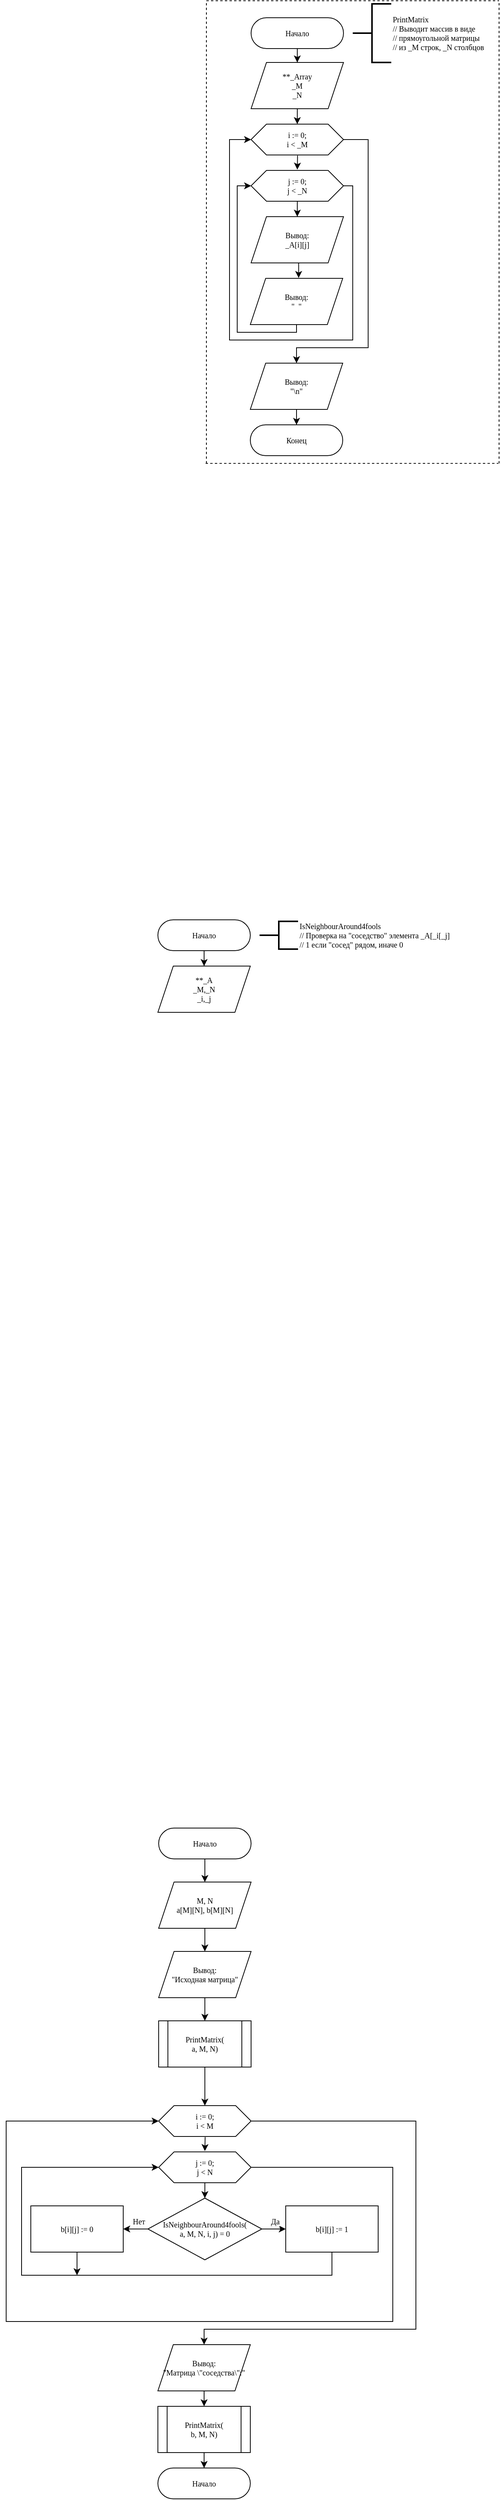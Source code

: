<mxfile version="14.0.1" type="github">
  <diagram id="jJN2-YR1qqHn-e9BybVK" name="Page-1">
    <mxGraphModel dx="1703" dy="35" grid="1" gridSize="10" guides="1" tooltips="1" connect="1" arrows="1" fold="1" page="1" pageScale="1" pageWidth="827" pageHeight="1169" background="none" math="0" shadow="0">
      <root>
        <mxCell id="0" />
        <mxCell id="1" parent="0" />
        <mxCell id="fMAf0AQXnJGZOiMmoHYG-100" style="edgeStyle=orthogonalEdgeStyle;rounded=0;orthogonalLoop=1;jettySize=auto;html=1;entryX=0.5;entryY=0;entryDx=0;entryDy=0;fontFamily=Consolas;fontSize=10;" parent="1" source="fMAf0AQXnJGZOiMmoHYG-79" target="fMAf0AQXnJGZOiMmoHYG-84" edge="1">
          <mxGeometry relative="1" as="geometry" />
        </mxCell>
        <mxCell id="fMAf0AQXnJGZOiMmoHYG-79" value="Начало" style="rounded=1;whiteSpace=wrap;html=1;arcSize=50;fontFamily=Consolas;fontSize=10;" parent="1" vertex="1">
          <mxGeometry x="488" y="1212" width="120" height="40" as="geometry" />
        </mxCell>
        <mxCell id="fMAf0AQXnJGZOiMmoHYG-80" value="&lt;div style=&quot;font-size: 10px;&quot;&gt;i := 0;&lt;/div&gt;&lt;div style=&quot;font-size: 10px;&quot;&gt;i &amp;lt; _M&lt;br style=&quot;font-size: 10px;&quot;&gt;&lt;/div&gt;" style="shape=hexagon;perimeter=hexagonPerimeter2;whiteSpace=wrap;html=1;fixedSize=1;rounded=1;fontFamily=Consolas;arcSize=0;fontSize=10;" parent="1" vertex="1">
          <mxGeometry x="488" y="1350" width="120" height="40" as="geometry" />
        </mxCell>
        <mxCell id="fMAf0AQXnJGZOiMmoHYG-81" style="edgeStyle=orthogonalEdgeStyle;rounded=0;orthogonalLoop=1;jettySize=auto;html=1;entryX=0.5;entryY=-0.026;entryDx=0;entryDy=0;fontFamily=Consolas;fontSize=10;exitX=0.503;exitY=1.019;exitDx=0;exitDy=0;exitPerimeter=0;entryPerimeter=0;" parent="1" source="fMAf0AQXnJGZOiMmoHYG-80" target="fMAf0AQXnJGZOiMmoHYG-101" edge="1">
          <mxGeometry x="430" y="1108" as="geometry">
            <mxPoint x="548" y="1408" as="targetPoint" />
          </mxGeometry>
        </mxCell>
        <mxCell id="fMAf0AQXnJGZOiMmoHYG-82" style="edgeStyle=orthogonalEdgeStyle;rounded=0;orthogonalLoop=1;jettySize=auto;html=1;fontFamily=Consolas;fontSize=10;entryX=0;entryY=0.5;entryDx=0;entryDy=0;exitX=0.5;exitY=1;exitDx=0;exitDy=0;" parent="1" source="s9nZQQE5in6NOD8knwnm-1" target="fMAf0AQXnJGZOiMmoHYG-101" edge="1">
          <mxGeometry x="430" y="1108" as="geometry">
            <mxPoint x="454" y="1370" as="targetPoint" />
            <Array as="points">
              <mxPoint x="547" y="1620" />
              <mxPoint x="470" y="1620" />
              <mxPoint x="470" y="1430" />
            </Array>
            <mxPoint x="548" y="1568" as="sourcePoint" />
          </mxGeometry>
        </mxCell>
        <mxCell id="fMAf0AQXnJGZOiMmoHYG-84" value="&lt;div style=&quot;font-size: 10px;&quot;&gt;**_Array&lt;/div&gt;&lt;div style=&quot;font-size: 10px;&quot;&gt;_M&lt;/div&gt;&lt;div style=&quot;font-size: 10px;&quot;&gt;_N&lt;/div&gt;" style="shape=parallelogram;perimeter=parallelogramPerimeter;whiteSpace=wrap;html=1;fixedSize=1;rounded=1;fontFamily=Consolas;fontSize=10;arcSize=0;" parent="1" vertex="1">
          <mxGeometry x="488" y="1270" width="120" height="60" as="geometry" />
        </mxCell>
        <mxCell id="fMAf0AQXnJGZOiMmoHYG-86" style="edgeStyle=orthogonalEdgeStyle;rounded=0;orthogonalLoop=1;jettySize=auto;html=1;entryX=0.5;entryY=0;entryDx=0;entryDy=0;fontFamily=Consolas;fontSize=10;exitX=0.5;exitY=1;exitDx=0;exitDy=0;" parent="1" source="fMAf0AQXnJGZOiMmoHYG-84" target="fMAf0AQXnJGZOiMmoHYG-80" edge="1">
          <mxGeometry x="430" y="1190" as="geometry">
            <mxPoint x="548" y="1402" as="sourcePoint" />
          </mxGeometry>
        </mxCell>
        <mxCell id="fMAf0AQXnJGZOiMmoHYG-89" style="edgeStyle=orthogonalEdgeStyle;rounded=0;orthogonalLoop=1;jettySize=auto;html=1;fontFamily=Consolas;exitX=1;exitY=0.5;exitDx=0;exitDy=0;fontSize=10;entryX=0.5;entryY=0;entryDx=0;entryDy=0;" parent="1" source="fMAf0AQXnJGZOiMmoHYG-80" target="s9nZQQE5in6NOD8knwnm-6" edge="1">
          <mxGeometry x="430" y="1108" as="geometry">
            <mxPoint x="608" y="1660" as="targetPoint" />
            <Array as="points">
              <mxPoint x="640" y="1370" />
              <mxPoint x="640" y="1640" />
              <mxPoint x="547" y="1640" />
            </Array>
            <mxPoint x="608" y="1535" as="sourcePoint" />
          </mxGeometry>
        </mxCell>
        <mxCell id="fMAf0AQXnJGZOiMmoHYG-90" value="Конец" style="rounded=1;whiteSpace=wrap;html=1;arcSize=50;fontFamily=Consolas;fontSize=10;" parent="1" vertex="1">
          <mxGeometry x="487" y="1740" width="120" height="40" as="geometry" />
        </mxCell>
        <mxCell id="fMAf0AQXnJGZOiMmoHYG-91" value="&lt;div style=&quot;font-size: 10px;&quot;&gt;PrintMatrix&lt;/div&gt;&lt;div style=&quot;font-size: 10px;&quot;&gt;// Выводит массив в виде&lt;/div&gt;&lt;div style=&quot;font-size: 10px;&quot;&gt;// прямоугольной матрицы&lt;/div&gt;&lt;div style=&quot;font-size: 10px;&quot;&gt;// из _M строк, _N столбцов&lt;br style=&quot;font-size: 10px;&quot;&gt;&lt;/div&gt;" style="strokeWidth=2;html=1;shape=mxgraph.flowchart.annotation_2;align=left;labelPosition=right;pointerEvents=1;rounded=1;fontFamily=Consolas;fontSize=10;" parent="1" vertex="1">
          <mxGeometry x="620" y="1194" width="50" height="76" as="geometry" />
        </mxCell>
        <mxCell id="fMAf0AQXnJGZOiMmoHYG-92" value="" style="endArrow=none;dashed=1;html=1;fontFamily=Consolas;fontSize=10;" parent="1" edge="1">
          <mxGeometry x="430" y="1190" width="50" height="50" as="geometry">
            <mxPoint x="430" y="1190" as="sourcePoint" />
            <mxPoint x="810" y="1190" as="targetPoint" />
          </mxGeometry>
        </mxCell>
        <mxCell id="fMAf0AQXnJGZOiMmoHYG-93" value="" style="endArrow=none;dashed=1;html=1;fontFamily=Consolas;fontSize=10;" parent="1" edge="1">
          <mxGeometry x="430" y="1190" width="50" height="50" as="geometry">
            <mxPoint x="430" y="1790" as="sourcePoint" />
            <mxPoint x="430" y="1192" as="targetPoint" />
          </mxGeometry>
        </mxCell>
        <mxCell id="fMAf0AQXnJGZOiMmoHYG-94" value="" style="endArrow=none;dashed=1;html=1;fontFamily=Consolas;fontSize=10;" parent="1" edge="1">
          <mxGeometry x="430" y="1190" width="50" height="50" as="geometry">
            <mxPoint x="810" y="1790" as="sourcePoint" />
            <mxPoint x="810" y="1192" as="targetPoint" />
          </mxGeometry>
        </mxCell>
        <mxCell id="fMAf0AQXnJGZOiMmoHYG-95" value="" style="endArrow=none;dashed=1;html=1;fontFamily=Consolas;fontSize=10;" parent="1" edge="1">
          <mxGeometry x="429" y="1138" width="50" height="50" as="geometry">
            <mxPoint x="429" y="1790" as="sourcePoint" />
            <mxPoint x="809" y="1790" as="targetPoint" />
          </mxGeometry>
        </mxCell>
        <mxCell id="fMAf0AQXnJGZOiMmoHYG-96" style="edgeStyle=orthogonalEdgeStyle;rounded=0;orthogonalLoop=1;jettySize=auto;html=1;entryX=0.5;entryY=-0.011;entryDx=0;entryDy=0;entryPerimeter=0;fontFamily=Consolas;fontSize=10;" parent="1" edge="1">
          <mxGeometry x="430" y="1108" as="geometry">
            <mxPoint x="548.029" y="1448" as="sourcePoint" />
          </mxGeometry>
        </mxCell>
        <mxCell id="fMAf0AQXnJGZOiMmoHYG-99" style="edgeStyle=orthogonalEdgeStyle;rounded=0;orthogonalLoop=1;jettySize=auto;html=1;entryX=0.5;entryY=0;entryDx=0;entryDy=0;fontFamily=Consolas;fontSize=10;" parent="1" edge="1">
          <mxGeometry x="430" y="1108" as="geometry">
            <mxPoint x="548.029" y="1508" as="sourcePoint" />
          </mxGeometry>
        </mxCell>
        <mxCell id="fMAf0AQXnJGZOiMmoHYG-103" value="" style="edgeStyle=orthogonalEdgeStyle;rounded=0;orthogonalLoop=1;jettySize=auto;html=1;fontFamily=Consolas;fontSize=10;" parent="1" source="fMAf0AQXnJGZOiMmoHYG-101" target="fMAf0AQXnJGZOiMmoHYG-102" edge="1">
          <mxGeometry relative="1" as="geometry" />
        </mxCell>
        <mxCell id="s9nZQQE5in6NOD8knwnm-4" style="edgeStyle=orthogonalEdgeStyle;rounded=0;orthogonalLoop=1;jettySize=auto;html=1;fontFamily=Consolas;fontSize=10;entryX=0;entryY=0.5;entryDx=0;entryDy=0;" parent="1" source="fMAf0AQXnJGZOiMmoHYG-101" target="fMAf0AQXnJGZOiMmoHYG-80" edge="1">
          <mxGeometry relative="1" as="geometry">
            <mxPoint x="450" y="1370" as="targetPoint" />
            <Array as="points">
              <mxPoint x="620" y="1430" />
              <mxPoint x="620" y="1630" />
              <mxPoint x="460" y="1630" />
              <mxPoint x="460" y="1370" />
            </Array>
          </mxGeometry>
        </mxCell>
        <mxCell id="fMAf0AQXnJGZOiMmoHYG-101" value="&lt;div style=&quot;font-size: 10px;&quot;&gt;j := 0;&lt;/div&gt;&lt;div style=&quot;font-size: 10px;&quot;&gt;j &amp;lt; _N&lt;br style=&quot;font-size: 10px;&quot;&gt;&lt;/div&gt;" style="shape=hexagon;perimeter=hexagonPerimeter2;whiteSpace=wrap;html=1;fixedSize=1;rounded=1;fontFamily=Consolas;arcSize=0;fontSize=10;" parent="1" vertex="1">
          <mxGeometry x="488" y="1410" width="120" height="40" as="geometry" />
        </mxCell>
        <mxCell id="s9nZQQE5in6NOD8knwnm-5" style="edgeStyle=orthogonalEdgeStyle;rounded=0;orthogonalLoop=1;jettySize=auto;html=1;entryX=0.523;entryY=-0.008;entryDx=0;entryDy=0;entryPerimeter=0;fontFamily=Consolas;fontSize=10;" parent="1" source="fMAf0AQXnJGZOiMmoHYG-102" target="s9nZQQE5in6NOD8knwnm-1" edge="1">
          <mxGeometry relative="1" as="geometry">
            <Array as="points">
              <mxPoint x="550" y="1530" />
            </Array>
          </mxGeometry>
        </mxCell>
        <mxCell id="fMAf0AQXnJGZOiMmoHYG-102" value="&lt;div style=&quot;font-size: 10px;&quot;&gt;Вывод:&lt;/div&gt;&lt;div style=&quot;font-size: 10px;&quot;&gt;_A[i][j]&lt;br style=&quot;font-size: 10px;&quot;&gt;&lt;/div&gt;" style="shape=parallelogram;perimeter=parallelogramPerimeter;whiteSpace=wrap;html=1;fixedSize=1;rounded=1;fontFamily=Consolas;fontSize=10;arcSize=0;" parent="1" vertex="1">
          <mxGeometry x="488" y="1470" width="120" height="60" as="geometry" />
        </mxCell>
        <mxCell id="s9nZQQE5in6NOD8knwnm-1" value="&lt;div style=&quot;font-size: 10px;&quot;&gt;Вывод:&lt;/div&gt;&lt;div style=&quot;font-size: 10px;&quot;&gt;&quot;&amp;nbsp; &quot;&lt;br style=&quot;font-size: 10px;&quot;&gt;&lt;/div&gt;" style="shape=parallelogram;perimeter=parallelogramPerimeter;whiteSpace=wrap;html=1;fixedSize=1;rounded=1;fontFamily=Consolas;fontSize=10;arcSize=0;" parent="1" vertex="1">
          <mxGeometry x="487" y="1550" width="120" height="60" as="geometry" />
        </mxCell>
        <mxCell id="s9nZQQE5in6NOD8knwnm-7" style="edgeStyle=orthogonalEdgeStyle;rounded=0;orthogonalLoop=1;jettySize=auto;html=1;entryX=0.5;entryY=0;entryDx=0;entryDy=0;fontFamily=Consolas;fontSize=10;" parent="1" source="s9nZQQE5in6NOD8knwnm-6" target="fMAf0AQXnJGZOiMmoHYG-90" edge="1">
          <mxGeometry relative="1" as="geometry" />
        </mxCell>
        <mxCell id="s9nZQQE5in6NOD8knwnm-6" value="&lt;div style=&quot;font-size: 10px;&quot;&gt;Вывод:&lt;/div&gt;&lt;div style=&quot;font-size: 10px;&quot;&gt;&quot;\n&quot;&lt;br style=&quot;font-size: 10px;&quot;&gt;&lt;/div&gt;" style="shape=parallelogram;perimeter=parallelogramPerimeter;whiteSpace=wrap;html=1;fixedSize=1;rounded=1;fontFamily=Consolas;fontSize=10;arcSize=0;" parent="1" vertex="1">
          <mxGeometry x="487" y="1660" width="120" height="60" as="geometry" />
        </mxCell>
        <mxCell id="5sqoFnU_Qg0MQjGhDLJk-1" style="edgeStyle=orthogonalEdgeStyle;rounded=0;orthogonalLoop=1;jettySize=auto;html=1;entryX=0.5;entryY=0;entryDx=0;entryDy=0;fontFamily=Consolas;fontSize=10;" edge="1" parent="1" source="fMAf0AQXnJGZOiMmoHYG-44" target="fMAf0AQXnJGZOiMmoHYG-53">
          <mxGeometry relative="1" as="geometry" />
        </mxCell>
        <mxCell id="fMAf0AQXnJGZOiMmoHYG-44" value="Начало" style="rounded=1;whiteSpace=wrap;html=1;arcSize=50;fontFamily=Consolas;fontSize=10;" parent="1" vertex="1">
          <mxGeometry x="367" y="2382" width="120" height="40" as="geometry" />
        </mxCell>
        <mxCell id="fMAf0AQXnJGZOiMmoHYG-53" value="&lt;div style=&quot;font-size: 10px;&quot;&gt;**_A&lt;/div&gt;&lt;div style=&quot;font-size: 10px;&quot;&gt;_M,_N&lt;/div&gt;&lt;div style=&quot;font-size: 10px;&quot;&gt;_i,_j&lt;br style=&quot;font-size: 10px;&quot;&gt;&lt;/div&gt;" style="shape=parallelogram;perimeter=parallelogramPerimeter;whiteSpace=wrap;html=1;fixedSize=1;rounded=1;fontFamily=Consolas;fontSize=10;arcSize=0;" parent="1" vertex="1">
          <mxGeometry x="367" y="2442" width="120" height="60" as="geometry" />
        </mxCell>
        <mxCell id="fMAf0AQXnJGZOiMmoHYG-62" value="&lt;div style=&quot;font-size: 10px;&quot;&gt;IsNeighbourAround4fools&lt;/div&gt;// Проверка на &quot;соседство&quot; элемента _A[_i[_j]&lt;br style=&quot;font-size: 10px;&quot;&gt;// 1 если &quot;сосед&quot; рядом, иначе 0" style="strokeWidth=2;html=1;shape=mxgraph.flowchart.annotation_2;align=left;labelPosition=right;pointerEvents=1;rounded=1;fontFamily=Consolas;fontSize=10;" parent="1" vertex="1">
          <mxGeometry x="499" y="2384" width="50" height="36" as="geometry" />
        </mxCell>
        <mxCell id="s9nZQQE5in6NOD8knwnm-208" value="" style="edgeStyle=orthogonalEdgeStyle;rounded=0;orthogonalLoop=1;jettySize=auto;html=1;fontFamily=Consolas;fontSize=10;" parent="1" source="s9nZQQE5in6NOD8knwnm-204" target="s9nZQQE5in6NOD8knwnm-207" edge="1">
          <mxGeometry relative="1" as="geometry" />
        </mxCell>
        <mxCell id="s9nZQQE5in6NOD8knwnm-204" value="Начало" style="rounded=1;whiteSpace=wrap;html=1;arcSize=50;fontFamily=Consolas;fontSize=10;" parent="1" vertex="1">
          <mxGeometry x="368" y="3560" width="120" height="40" as="geometry" />
        </mxCell>
        <mxCell id="s9nZQQE5in6NOD8knwnm-221" style="edgeStyle=orthogonalEdgeStyle;rounded=0;orthogonalLoop=1;jettySize=auto;html=1;entryX=0.5;entryY=0;entryDx=0;entryDy=0;fontFamily=Consolas;fontSize=10;exitX=0.5;exitY=1;exitDx=0;exitDy=0;" parent="1" source="s9nZQQE5in6NOD8knwnm-228" target="s9nZQQE5in6NOD8knwnm-209" edge="1">
          <mxGeometry relative="1" as="geometry">
            <mxPoint x="422" y="3880" as="sourcePoint" />
            <Array as="points">
              <mxPoint x="428" y="3910" />
              <mxPoint x="428" y="3910" />
            </Array>
          </mxGeometry>
        </mxCell>
        <mxCell id="s9nZQQE5in6NOD8knwnm-231" style="edgeStyle=orthogonalEdgeStyle;rounded=0;orthogonalLoop=1;jettySize=auto;html=1;fontFamily=Consolas;fontSize=10;" parent="1" source="s9nZQQE5in6NOD8knwnm-207" target="s9nZQQE5in6NOD8knwnm-232" edge="1">
          <mxGeometry relative="1" as="geometry">
            <mxPoint x="428" y="3710" as="targetPoint" />
          </mxGeometry>
        </mxCell>
        <mxCell id="s9nZQQE5in6NOD8knwnm-207" value="&lt;div style=&quot;font-size: 10px;&quot;&gt;M, N&lt;/div&gt;&lt;div style=&quot;font-size: 10px;&quot;&gt;a[M][N], b[M][N]&lt;br style=&quot;font-size: 10px;&quot;&gt;&lt;/div&gt;" style="shape=parallelogram;perimeter=parallelogramPerimeter;whiteSpace=wrap;html=1;fixedSize=1;rounded=1;fontFamily=Consolas;fontSize=10;arcSize=0;" parent="1" vertex="1">
          <mxGeometry x="368" y="3630" width="120" height="60" as="geometry" />
        </mxCell>
        <mxCell id="s9nZQQE5in6NOD8knwnm-209" value="&lt;div style=&quot;font-size: 10px;&quot;&gt;i := 0;&lt;/div&gt;&lt;div style=&quot;font-size: 10px;&quot;&gt;i &amp;lt; M&lt;br style=&quot;font-size: 10px;&quot;&gt;&lt;/div&gt;" style="shape=hexagon;perimeter=hexagonPerimeter2;whiteSpace=wrap;html=1;fixedSize=1;rounded=1;fontFamily=Consolas;arcSize=0;fontSize=10;" parent="1" vertex="1">
          <mxGeometry x="368" y="3920" width="120" height="40" as="geometry" />
        </mxCell>
        <mxCell id="s9nZQQE5in6NOD8knwnm-210" style="edgeStyle=orthogonalEdgeStyle;rounded=0;orthogonalLoop=1;jettySize=auto;html=1;entryX=0.5;entryY=-0.026;entryDx=0;entryDy=0;fontFamily=Consolas;fontSize=10;exitX=0.503;exitY=1.019;exitDx=0;exitDy=0;exitPerimeter=0;entryPerimeter=0;" parent="1" source="s9nZQQE5in6NOD8knwnm-209" target="s9nZQQE5in6NOD8knwnm-215" edge="1">
          <mxGeometry x="310" y="3678" as="geometry">
            <mxPoint x="428" y="3978" as="targetPoint" />
          </mxGeometry>
        </mxCell>
        <mxCell id="s9nZQQE5in6NOD8knwnm-211" style="edgeStyle=orthogonalEdgeStyle;rounded=0;orthogonalLoop=1;jettySize=auto;html=1;fontFamily=Consolas;fontSize=10;entryX=0;entryY=0.5;entryDx=0;entryDy=0;exitX=0.5;exitY=1;exitDx=0;exitDy=0;" parent="1" source="s9nZQQE5in6NOD8knwnm-223" target="s9nZQQE5in6NOD8knwnm-215" edge="1">
          <mxGeometry x="310" y="3678" as="geometry">
            <mxPoint x="334" y="3940" as="targetPoint" />
            <Array as="points">
              <mxPoint x="593" y="4140" />
              <mxPoint x="190" y="4140" />
              <mxPoint x="190" y="4000" />
            </Array>
            <mxPoint x="427" y="4180" as="sourcePoint" />
          </mxGeometry>
        </mxCell>
        <mxCell id="s9nZQQE5in6NOD8knwnm-212" style="edgeStyle=orthogonalEdgeStyle;rounded=0;orthogonalLoop=1;jettySize=auto;html=1;fontFamily=Consolas;exitX=1;exitY=0.5;exitDx=0;exitDy=0;fontSize=10;entryX=0.5;entryY=0;entryDx=0;entryDy=0;" parent="1" source="s9nZQQE5in6NOD8knwnm-209" target="s9nZQQE5in6NOD8knwnm-237" edge="1">
          <mxGeometry x="310" y="3678" as="geometry">
            <mxPoint x="420" y="4220" as="targetPoint" />
            <Array as="points">
              <mxPoint x="702" y="3940" />
              <mxPoint x="702" y="4210" />
              <mxPoint x="427" y="4210" />
            </Array>
            <mxPoint x="488" y="4105" as="sourcePoint" />
          </mxGeometry>
        </mxCell>
        <mxCell id="s9nZQQE5in6NOD8knwnm-213" value="" style="edgeStyle=orthogonalEdgeStyle;rounded=0;orthogonalLoop=1;jettySize=auto;html=1;fontFamily=Consolas;fontSize=10;" parent="1" source="s9nZQQE5in6NOD8knwnm-215" target="s9nZQQE5in6NOD8knwnm-222" edge="1">
          <mxGeometry relative="1" as="geometry">
            <mxPoint x="428" y="4040" as="targetPoint" />
          </mxGeometry>
        </mxCell>
        <mxCell id="s9nZQQE5in6NOD8knwnm-214" style="edgeStyle=orthogonalEdgeStyle;rounded=0;orthogonalLoop=1;jettySize=auto;html=1;fontFamily=Consolas;fontSize=10;entryX=0;entryY=0.5;entryDx=0;entryDy=0;" parent="1" source="s9nZQQE5in6NOD8knwnm-215" target="s9nZQQE5in6NOD8knwnm-209" edge="1">
          <mxGeometry relative="1" as="geometry">
            <mxPoint x="330" y="3940" as="targetPoint" />
            <Array as="points">
              <mxPoint x="672" y="4000" />
              <mxPoint x="672" y="4200" />
              <mxPoint x="170" y="4200" />
              <mxPoint x="170" y="3940" />
            </Array>
          </mxGeometry>
        </mxCell>
        <mxCell id="s9nZQQE5in6NOD8knwnm-215" value="&lt;div style=&quot;font-size: 10px;&quot;&gt;j := 0;&lt;/div&gt;&lt;div style=&quot;font-size: 10px;&quot;&gt;j &amp;lt; N&lt;br style=&quot;font-size: 10px;&quot;&gt;&lt;/div&gt;" style="shape=hexagon;perimeter=hexagonPerimeter2;whiteSpace=wrap;html=1;fixedSize=1;rounded=1;fontFamily=Consolas;arcSize=0;fontSize=10;" parent="1" vertex="1">
          <mxGeometry x="368" y="3980" width="120" height="40" as="geometry" />
        </mxCell>
        <mxCell id="s9nZQQE5in6NOD8knwnm-224" value="Да" style="edgeStyle=orthogonalEdgeStyle;rounded=0;orthogonalLoop=1;jettySize=auto;html=1;fontFamily=Consolas;fontSize=10;" parent="1" source="s9nZQQE5in6NOD8knwnm-222" target="s9nZQQE5in6NOD8knwnm-223" edge="1">
          <mxGeometry x="-0.31" y="10" relative="1" as="geometry">
            <mxPoint as="offset" />
          </mxGeometry>
        </mxCell>
        <mxCell id="s9nZQQE5in6NOD8knwnm-226" value="Нет" style="edgeStyle=orthogonalEdgeStyle;rounded=0;orthogonalLoop=1;jettySize=auto;html=1;fontFamily=Consolas;fontSize=10;" parent="1" source="s9nZQQE5in6NOD8knwnm-222" target="s9nZQQE5in6NOD8knwnm-225" edge="1">
          <mxGeometry x="-0.5" y="-10" relative="1" as="geometry">
            <mxPoint as="offset" />
          </mxGeometry>
        </mxCell>
        <mxCell id="s9nZQQE5in6NOD8knwnm-222" value="&lt;div style=&quot;font-size: 10px;&quot;&gt;IsNeighbourAround4fools(&lt;/div&gt;&lt;div style=&quot;font-size: 10px;&quot;&gt;a, M, N, i, j) = 0&lt;br style=&quot;font-size: 10px;&quot;&gt;&lt;/div&gt;" style="rhombus;whiteSpace=wrap;html=1;fontFamily=Consolas;fontSize=10;" parent="1" vertex="1">
          <mxGeometry x="354" y="4040" width="148" height="80" as="geometry" />
        </mxCell>
        <mxCell id="s9nZQQE5in6NOD8knwnm-223" value="b[i][j] := 1" style="whiteSpace=wrap;html=1;fontFamily=Consolas;fontSize=10;" parent="1" vertex="1">
          <mxGeometry x="533" y="4050" width="120" height="60" as="geometry" />
        </mxCell>
        <mxCell id="s9nZQQE5in6NOD8knwnm-227" style="edgeStyle=orthogonalEdgeStyle;rounded=0;orthogonalLoop=1;jettySize=auto;html=1;fontFamily=Consolas;fontSize=10;" parent="1" source="s9nZQQE5in6NOD8knwnm-225" edge="1">
          <mxGeometry relative="1" as="geometry">
            <mxPoint x="262" y="4140" as="targetPoint" />
          </mxGeometry>
        </mxCell>
        <mxCell id="s9nZQQE5in6NOD8knwnm-225" value="b[i][j] := 0" style="whiteSpace=wrap;html=1;fontFamily=Consolas;fontSize=10;" parent="1" vertex="1">
          <mxGeometry x="202" y="4050" width="120" height="60" as="geometry" />
        </mxCell>
        <mxCell id="s9nZQQE5in6NOD8knwnm-228" value="&lt;div&gt;PrintMatrix(&lt;/div&gt;&lt;div&gt;a, M, N)&lt;/div&gt;" style="shape=process;whiteSpace=wrap;html=1;backgroundOutline=1;rounded=1;fontFamily=Consolas;fontSize=10;arcSize=0;" parent="1" vertex="1">
          <mxGeometry x="368" y="3810" width="120" height="60" as="geometry" />
        </mxCell>
        <mxCell id="s9nZQQE5in6NOD8knwnm-234" style="edgeStyle=orthogonalEdgeStyle;rounded=0;orthogonalLoop=1;jettySize=auto;html=1;entryX=0.5;entryY=0;entryDx=0;entryDy=0;fontFamily=Consolas;fontSize=10;" parent="1" source="s9nZQQE5in6NOD8knwnm-232" target="s9nZQQE5in6NOD8knwnm-228" edge="1">
          <mxGeometry relative="1" as="geometry" />
        </mxCell>
        <mxCell id="s9nZQQE5in6NOD8knwnm-232" value="&lt;div&gt;Вывод:&lt;br&gt;&lt;/div&gt;&lt;div&gt;&quot;Исходная матрица&quot;&lt;/div&gt;" style="shape=parallelogram;perimeter=parallelogramPerimeter;whiteSpace=wrap;html=1;fixedSize=1;fontSize=10;fontFamily=Consolas;" parent="1" vertex="1">
          <mxGeometry x="368" y="3720" width="120" height="60" as="geometry" />
        </mxCell>
        <mxCell id="s9nZQQE5in6NOD8knwnm-239" style="edgeStyle=orthogonalEdgeStyle;rounded=0;orthogonalLoop=1;jettySize=auto;html=1;entryX=0.5;entryY=0;entryDx=0;entryDy=0;fontFamily=Consolas;fontSize=10;" parent="1" source="s9nZQQE5in6NOD8knwnm-236" target="s9nZQQE5in6NOD8knwnm-240" edge="1">
          <mxGeometry relative="1" as="geometry">
            <mxPoint x="427" y="4390" as="targetPoint" />
          </mxGeometry>
        </mxCell>
        <mxCell id="s9nZQQE5in6NOD8knwnm-236" value="&lt;div&gt;PrintMatrix(&lt;/div&gt;&lt;div&gt;b, M, N)&lt;/div&gt;" style="shape=process;whiteSpace=wrap;html=1;backgroundOutline=1;rounded=1;fontFamily=Consolas;fontSize=10;arcSize=0;" parent="1" vertex="1">
          <mxGeometry x="367" y="4310" width="120" height="60" as="geometry" />
        </mxCell>
        <mxCell id="s9nZQQE5in6NOD8knwnm-238" style="edgeStyle=orthogonalEdgeStyle;rounded=0;orthogonalLoop=1;jettySize=auto;html=1;entryX=0.5;entryY=0;entryDx=0;entryDy=0;fontFamily=Consolas;fontSize=10;exitX=0.5;exitY=1;exitDx=0;exitDy=0;" parent="1" source="s9nZQQE5in6NOD8knwnm-237" target="s9nZQQE5in6NOD8knwnm-236" edge="1">
          <mxGeometry relative="1" as="geometry" />
        </mxCell>
        <mxCell id="s9nZQQE5in6NOD8knwnm-237" value="&lt;div&gt;Вывод:&lt;br&gt;&lt;/div&gt;&lt;div&gt;&quot;Матрица \&quot;соседства\&quot;:&quot;&lt;/div&gt;" style="shape=parallelogram;perimeter=parallelogramPerimeter;whiteSpace=wrap;html=1;fixedSize=1;fontSize=10;fontFamily=Consolas;" parent="1" vertex="1">
          <mxGeometry x="367" y="4230" width="120" height="60" as="geometry" />
        </mxCell>
        <mxCell id="s9nZQQE5in6NOD8knwnm-240" value="Начало" style="rounded=1;whiteSpace=wrap;html=1;arcSize=50;fontFamily=Consolas;fontSize=10;" parent="1" vertex="1">
          <mxGeometry x="367" y="4390" width="120" height="40" as="geometry" />
        </mxCell>
      </root>
    </mxGraphModel>
  </diagram>
</mxfile>
